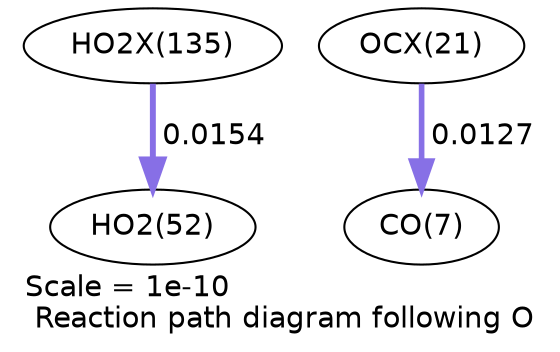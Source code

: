 digraph reaction_paths {
center=1;
s68 -> s21[fontname="Helvetica", penwidth=2.85, arrowsize=1.43, color="0.7, 0.515, 0.9"
, label=" 0.0154"];
s41 -> s9[fontname="Helvetica", penwidth=2.7, arrowsize=1.35, color="0.7, 0.513, 0.9"
, label=" 0.0127"];
s9 [ fontname="Helvetica", label="CO(7)"];
s21 [ fontname="Helvetica", label="HO2(52)"];
s41 [ fontname="Helvetica", label="OCX(21)"];
s68 [ fontname="Helvetica", label="HO2X(135)"];
 label = "Scale = 1e-10\l Reaction path diagram following O";
 fontname = "Helvetica";
}
